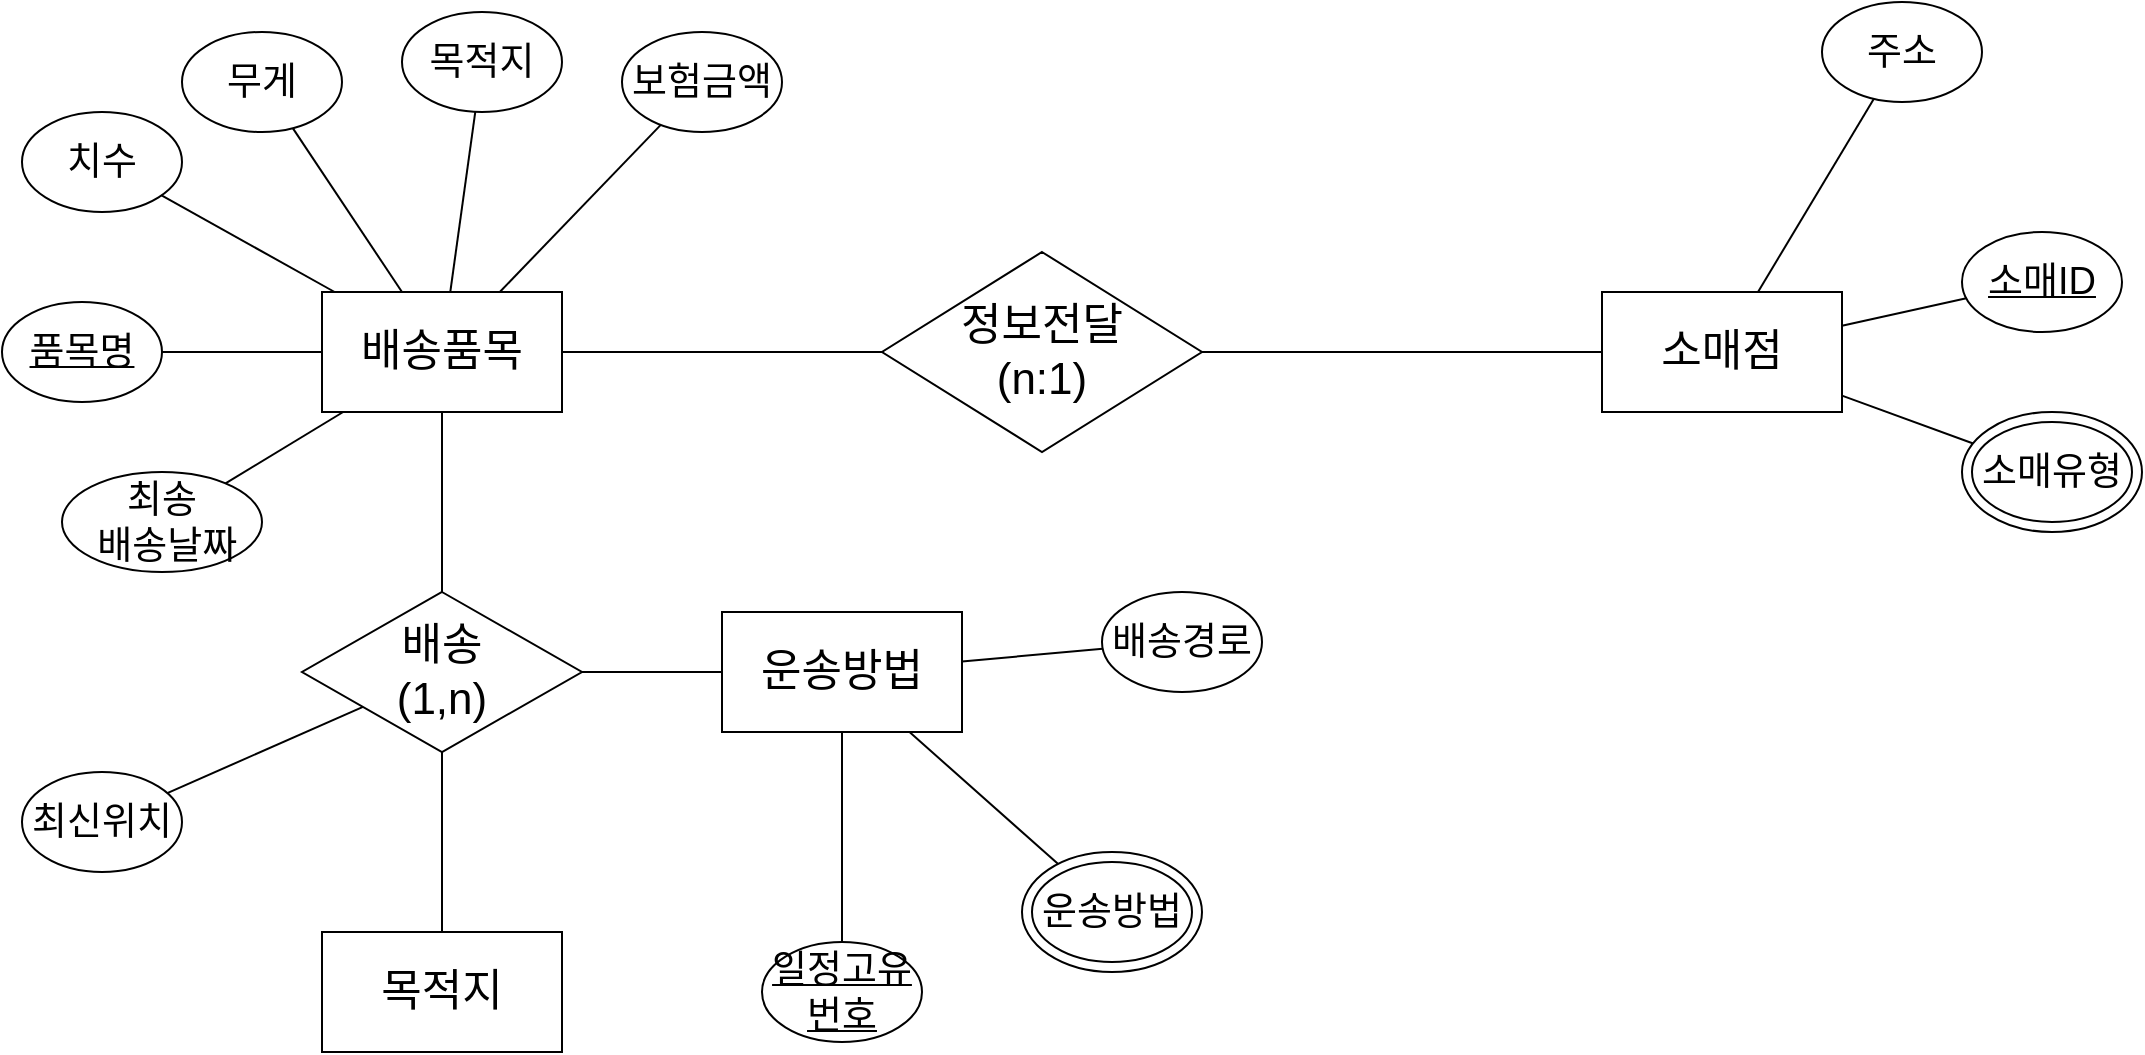 <mxfile version="20.4.1" type="onedrive"><diagram id="R2lEEEUBdFMjLlhIrx00" name="Page-1"><mxGraphModel dx="1984" dy="1771" grid="1" gridSize="10" guides="1" tooltips="1" connect="1" arrows="1" fold="1" page="1" pageScale="1" pageWidth="850" pageHeight="1100" math="0" shadow="0" extFonts="Permanent Marker^https://fonts.googleapis.com/css?family=Permanent+Marker"><root><mxCell id="0"/><mxCell id="1" parent="0"/><mxCell id="a2i703RzkAdycnhcEDx--1" value="배송품목" style="rounded=0;whiteSpace=wrap;html=1;fontSize=22;" vertex="1" parent="1"><mxGeometry x="50" y="90" width="120" height="60" as="geometry"/></mxCell><mxCell id="a2i703RzkAdycnhcEDx--4" value="소매ID" style="ellipse;whiteSpace=wrap;html=1;strokeWidth=1;fontSize=19;fontStyle=4" vertex="1" parent="1"><mxGeometry x="870" y="60" width="80" height="50" as="geometry"/></mxCell><mxCell id="a2i703RzkAdycnhcEDx--12" value="무게" style="ellipse;whiteSpace=wrap;html=1;strokeWidth=1;fontSize=19;" vertex="1" parent="1"><mxGeometry x="-20" y="-40" width="80" height="50" as="geometry"/></mxCell><mxCell id="a2i703RzkAdycnhcEDx--13" value="보험금액" style="ellipse;whiteSpace=wrap;html=1;strokeWidth=1;fontSize=19;" vertex="1" parent="1"><mxGeometry x="200" y="-40" width="80" height="50" as="geometry"/></mxCell><mxCell id="a2i703RzkAdycnhcEDx--23" value="" style="endArrow=none;html=1;rounded=0;fontSize=28;" edge="1" parent="1" source="a2i703RzkAdycnhcEDx--12" target="a2i703RzkAdycnhcEDx--1"><mxGeometry width="50" height="50" relative="1" as="geometry"><mxPoint x="127.292" y="69.754" as="sourcePoint"/><mxPoint x="460" y="190" as="targetPoint"/></mxGeometry></mxCell><mxCell id="a2i703RzkAdycnhcEDx--24" value="" style="endArrow=none;html=1;rounded=0;fontSize=28;" edge="1" parent="1" source="a2i703RzkAdycnhcEDx--13" target="a2i703RzkAdycnhcEDx--1"><mxGeometry width="50" height="50" relative="1" as="geometry"><mxPoint x="290" y="300" as="sourcePoint"/><mxPoint x="320.0" y="260" as="targetPoint"/></mxGeometry></mxCell><mxCell id="a2i703RzkAdycnhcEDx--25" value="" style="endArrow=none;html=1;rounded=0;fontSize=28;" edge="1" parent="1" source="a2i703RzkAdycnhcEDx--47" target="a2i703RzkAdycnhcEDx--1"><mxGeometry width="50" height="50" relative="1" as="geometry"><mxPoint x="300" y="310" as="sourcePoint"/><mxPoint x="330.0" y="270" as="targetPoint"/></mxGeometry></mxCell><mxCell id="a2i703RzkAdycnhcEDx--28" value="소매점" style="rounded=0;whiteSpace=wrap;html=1;fontSize=22;" vertex="1" parent="1"><mxGeometry x="690" y="90" width="120" height="60" as="geometry"/></mxCell><mxCell id="a2i703RzkAdycnhcEDx--32" value="" style="endArrow=none;html=1;rounded=0;fontSize=28;" edge="1" parent="1" source="a2i703RzkAdycnhcEDx--4" target="a2i703RzkAdycnhcEDx--28"><mxGeometry width="50" height="50" relative="1" as="geometry"><mxPoint x="680.0" y="430" as="sourcePoint"/><mxPoint x="640.0" y="260" as="targetPoint"/></mxGeometry></mxCell><mxCell id="a2i703RzkAdycnhcEDx--34" value="" style="endArrow=none;html=1;rounded=0;fontSize=28;" edge="1" parent="1" source="a2i703RzkAdycnhcEDx--40" target="a2i703RzkAdycnhcEDx--28"><mxGeometry width="50" height="50" relative="1" as="geometry"><mxPoint x="760.0" y="160" as="sourcePoint"/><mxPoint x="640.0" y="260" as="targetPoint"/></mxGeometry></mxCell><mxCell id="a2i703RzkAdycnhcEDx--38" value="" style="group" vertex="1" connectable="0" parent="1"><mxGeometry x="870" y="150" width="90" height="60" as="geometry"/></mxCell><mxCell id="a2i703RzkAdycnhcEDx--39" value="" style="ellipse;whiteSpace=wrap;html=1;strokeWidth=1;fontSize=28;" vertex="1" parent="a2i703RzkAdycnhcEDx--38"><mxGeometry width="90" height="60" as="geometry"/></mxCell><mxCell id="a2i703RzkAdycnhcEDx--40" value="소매유형" style="ellipse;whiteSpace=wrap;html=1;strokeWidth=1;fontSize=19;" vertex="1" parent="a2i703RzkAdycnhcEDx--38"><mxGeometry x="5" y="5" width="80" height="50" as="geometry"/></mxCell><mxCell id="a2i703RzkAdycnhcEDx--47" value="목적지" style="ellipse;whiteSpace=wrap;html=1;strokeWidth=1;fontSize=19;" vertex="1" parent="1"><mxGeometry x="90" y="-50" width="80" height="50" as="geometry"/></mxCell><mxCell id="a2i703RzkAdycnhcEDx--50" value="정보전달&lt;br&gt;(n:1)" style="rhombus;whiteSpace=wrap;html=1;strokeWidth=1;fontSize=22;" vertex="1" parent="1"><mxGeometry x="330" y="70" width="160" height="100" as="geometry"/></mxCell><mxCell id="a2i703RzkAdycnhcEDx--51" value="" style="endArrow=none;html=1;rounded=0;fontSize=22;" edge="1" parent="1" source="a2i703RzkAdycnhcEDx--1" target="a2i703RzkAdycnhcEDx--50"><mxGeometry width="50" height="50" relative="1" as="geometry"><mxPoint x="390" y="170" as="sourcePoint"/><mxPoint x="440" y="120" as="targetPoint"/></mxGeometry></mxCell><mxCell id="a2i703RzkAdycnhcEDx--53" value="운송방법" style="rounded=0;whiteSpace=wrap;html=1;fontSize=22;" vertex="1" parent="1"><mxGeometry x="250" y="250" width="120" height="60" as="geometry"/></mxCell><mxCell id="a2i703RzkAdycnhcEDx--54" value="" style="group" vertex="1" connectable="0" parent="1"><mxGeometry x="-110" y="95" width="80" height="50" as="geometry"/></mxCell><mxCell id="a2i703RzkAdycnhcEDx--11" value="품목명" style="ellipse;whiteSpace=wrap;html=1;strokeWidth=1;fontSize=19;fontStyle=4" vertex="1" parent="a2i703RzkAdycnhcEDx--54"><mxGeometry width="80" height="50" as="geometry"/></mxCell><mxCell id="a2i703RzkAdycnhcEDx--26" value="" style="endArrow=none;html=1;rounded=0;fontSize=28;" edge="1" parent="a2i703RzkAdycnhcEDx--54" source="a2i703RzkAdycnhcEDx--11" target="a2i703RzkAdycnhcEDx--1"><mxGeometry width="50" height="50" relative="1" as="geometry"><mxPoint x="230" y="110" as="sourcePoint"/><mxPoint x="260.0" y="70" as="targetPoint"/></mxGeometry></mxCell><mxCell id="a2i703RzkAdycnhcEDx--58" value="" style="group" vertex="1" connectable="0" parent="1"><mxGeometry x="-100" width="80" height="50" as="geometry"/></mxCell><mxCell id="a2i703RzkAdycnhcEDx--14" value="치수" style="ellipse;whiteSpace=wrap;html=1;strokeWidth=1;fontSize=19;" vertex="1" parent="a2i703RzkAdycnhcEDx--58"><mxGeometry width="80" height="50" as="geometry"/></mxCell><mxCell id="a2i703RzkAdycnhcEDx--22" value="" style="endArrow=none;html=1;rounded=0;fontSize=28;" edge="1" parent="a2i703RzkAdycnhcEDx--58" source="a2i703RzkAdycnhcEDx--14" target="a2i703RzkAdycnhcEDx--1"><mxGeometry width="50" height="50" relative="1" as="geometry"><mxPoint x="367" y="123" as="sourcePoint"/><mxPoint x="360" y="150" as="targetPoint"/></mxGeometry></mxCell><mxCell id="a2i703RzkAdycnhcEDx--60" value="일정고유번호" style="ellipse;whiteSpace=wrap;html=1;strokeWidth=1;fontSize=19;fontStyle=4" vertex="1" parent="1"><mxGeometry x="270" y="415" width="80" height="50" as="geometry"/></mxCell><mxCell id="a2i703RzkAdycnhcEDx--61" value="" style="endArrow=none;html=1;rounded=0;fontSize=28;" edge="1" parent="1" source="a2i703RzkAdycnhcEDx--60" target="a2i703RzkAdycnhcEDx--53"><mxGeometry width="50" height="50" relative="1" as="geometry"><mxPoint x="657" y="423" as="sourcePoint"/><mxPoint x="650" y="450" as="targetPoint"/></mxGeometry></mxCell><mxCell id="a2i703RzkAdycnhcEDx--65" value="" style="endArrow=none;html=1;rounded=0;fontSize=28;" edge="1" parent="1" source="a2i703RzkAdycnhcEDx--95" target="a2i703RzkAdycnhcEDx--53"><mxGeometry width="50" height="50" relative="1" as="geometry"><mxPoint x="927" y="533" as="sourcePoint"/><mxPoint x="680" y="390" as="targetPoint"/></mxGeometry></mxCell><mxCell id="a2i703RzkAdycnhcEDx--66" value="배송경로" style="ellipse;whiteSpace=wrap;html=1;strokeWidth=1;fontSize=19;" vertex="1" parent="1"><mxGeometry x="440" y="240" width="80" height="50" as="geometry"/></mxCell><mxCell id="a2i703RzkAdycnhcEDx--67" value="" style="endArrow=none;html=1;rounded=0;fontSize=28;" edge="1" parent="1" source="a2i703RzkAdycnhcEDx--66" target="a2i703RzkAdycnhcEDx--53"><mxGeometry width="50" height="50" relative="1" as="geometry"><mxPoint x="1005.71" y="428" as="sourcePoint"/><mxPoint x="590.0" y="205" as="targetPoint"/></mxGeometry></mxCell><mxCell id="a2i703RzkAdycnhcEDx--68" value="최송&lt;br&gt;&amp;nbsp;배송날짜" style="ellipse;whiteSpace=wrap;html=1;strokeWidth=1;fontSize=19;" vertex="1" parent="1"><mxGeometry x="-80" y="180" width="100" height="50" as="geometry"/></mxCell><mxCell id="a2i703RzkAdycnhcEDx--69" value="" style="endArrow=none;html=1;rounded=0;fontSize=28;" edge="1" parent="1" source="a2i703RzkAdycnhcEDx--68" target="a2i703RzkAdycnhcEDx--1"><mxGeometry width="50" height="50" relative="1" as="geometry"><mxPoint x="143.209" y="88.936" as="sourcePoint"/><mxPoint x="250" y="134.5" as="targetPoint"/></mxGeometry></mxCell><mxCell id="a2i703RzkAdycnhcEDx--70" value="배송&lt;br&gt;(1,n)" style="rhombus;whiteSpace=wrap;html=1;strokeWidth=1;fontSize=22;" vertex="1" parent="1"><mxGeometry x="40" y="240" width="140" height="80" as="geometry"/></mxCell><mxCell id="a2i703RzkAdycnhcEDx--71" value="" style="endArrow=none;html=1;rounded=0;fontSize=22;" edge="1" parent="1" source="a2i703RzkAdycnhcEDx--1" target="a2i703RzkAdycnhcEDx--70"><mxGeometry width="50" height="50" relative="1" as="geometry"><mxPoint x="370.0" y="148.75" as="sourcePoint"/><mxPoint x="426.364" y="138.182" as="targetPoint"/></mxGeometry></mxCell><mxCell id="a2i703RzkAdycnhcEDx--72" value="" style="endArrow=none;html=1;rounded=0;fontSize=22;" edge="1" parent="1" source="a2i703RzkAdycnhcEDx--53" target="a2i703RzkAdycnhcEDx--70"><mxGeometry width="50" height="50" relative="1" as="geometry"><mxPoint x="370.0" y="177.143" as="sourcePoint"/><mxPoint x="411.818" y="189.091" as="targetPoint"/></mxGeometry></mxCell><mxCell id="a2i703RzkAdycnhcEDx--80" value="" style="endArrow=none;html=1;rounded=0;fontSize=28;" edge="1" parent="1" source="a2i703RzkAdycnhcEDx--81" target="a2i703RzkAdycnhcEDx--28"><mxGeometry width="50" height="50" relative="1" as="geometry"><mxPoint x="740" y="260" as="sourcePoint"/><mxPoint x="743.429" y="70" as="targetPoint"/></mxGeometry></mxCell><mxCell id="a2i703RzkAdycnhcEDx--81" value="주소" style="ellipse;whiteSpace=wrap;html=1;strokeWidth=1;fontSize=19;" vertex="1" parent="1"><mxGeometry x="800" y="-55" width="80" height="50" as="geometry"/></mxCell><mxCell id="a2i703RzkAdycnhcEDx--82" value="" style="group" vertex="1" connectable="0" parent="1"><mxGeometry x="606" y="91" width="90" height="69" as="geometry"/></mxCell><mxCell id="a2i703RzkAdycnhcEDx--52" value="" style="endArrow=none;html=1;rounded=0;fontSize=22;" edge="1" parent="a2i703RzkAdycnhcEDx--82" source="a2i703RzkAdycnhcEDx--50" target="a2i703RzkAdycnhcEDx--28"><mxGeometry width="50" height="50" relative="1" as="geometry"><mxPoint x="-216" y="82.388" as="sourcePoint"/><mxPoint x="-166" y="30.896" as="targetPoint"/></mxGeometry></mxCell><mxCell id="a2i703RzkAdycnhcEDx--93" value="" style="group" vertex="1" connectable="0" parent="1"><mxGeometry x="400" y="370" width="90" height="60" as="geometry"/></mxCell><mxCell id="a2i703RzkAdycnhcEDx--94" value="" style="ellipse;whiteSpace=wrap;html=1;strokeWidth=1;fontSize=28;" vertex="1" parent="a2i703RzkAdycnhcEDx--93"><mxGeometry width="90" height="60" as="geometry"/></mxCell><mxCell id="a2i703RzkAdycnhcEDx--95" value="운송방법" style="ellipse;whiteSpace=wrap;html=1;strokeWidth=1;fontSize=19;" vertex="1" parent="a2i703RzkAdycnhcEDx--93"><mxGeometry x="5" y="5" width="80" height="50" as="geometry"/></mxCell><mxCell id="a2i703RzkAdycnhcEDx--97" value="목적지" style="rounded=0;whiteSpace=wrap;html=1;fontSize=22;" vertex="1" parent="1"><mxGeometry x="50" y="410" width="120" height="60" as="geometry"/></mxCell><mxCell id="a2i703RzkAdycnhcEDx--99" value="" style="endArrow=none;html=1;rounded=0;fontSize=22;" edge="1" parent="1" source="a2i703RzkAdycnhcEDx--70" target="a2i703RzkAdycnhcEDx--97"><mxGeometry width="50" height="50" relative="1" as="geometry"><mxPoint x="120" y="160" as="sourcePoint"/><mxPoint x="120" y="250" as="targetPoint"/></mxGeometry></mxCell><mxCell id="a2i703RzkAdycnhcEDx--100" value="최신위치" style="ellipse;whiteSpace=wrap;html=1;strokeWidth=1;fontSize=19;" vertex="1" parent="1"><mxGeometry x="-100" y="330" width="80" height="50" as="geometry"/></mxCell><mxCell id="a2i703RzkAdycnhcEDx--101" value="" style="endArrow=none;html=1;rounded=0;fontSize=28;" edge="1" parent="1" source="a2i703RzkAdycnhcEDx--100" target="a2i703RzkAdycnhcEDx--70"><mxGeometry width="50" height="50" relative="1" as="geometry"><mxPoint x="52.962" y="379.754" as="sourcePoint"/><mxPoint x="59.997" y="278.187" as="targetPoint"/></mxGeometry></mxCell></root></mxGraphModel></diagram></mxfile>